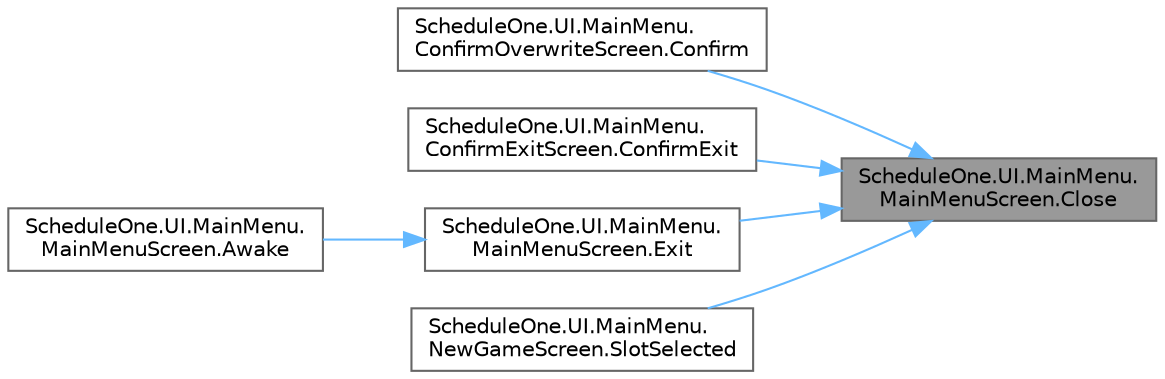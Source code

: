 digraph "ScheduleOne.UI.MainMenu.MainMenuScreen.Close"
{
 // LATEX_PDF_SIZE
  bgcolor="transparent";
  edge [fontname=Helvetica,fontsize=10,labelfontname=Helvetica,labelfontsize=10];
  node [fontname=Helvetica,fontsize=10,shape=box,height=0.2,width=0.4];
  rankdir="RL";
  Node1 [id="Node000001",label="ScheduleOne.UI.MainMenu.\lMainMenuScreen.Close",height=0.2,width=0.4,color="gray40", fillcolor="grey60", style="filled", fontcolor="black",tooltip=" "];
  Node1 -> Node2 [id="edge1_Node000001_Node000002",dir="back",color="steelblue1",style="solid",tooltip=" "];
  Node2 [id="Node000002",label="ScheduleOne.UI.MainMenu.\lConfirmOverwriteScreen.Confirm",height=0.2,width=0.4,color="grey40", fillcolor="white", style="filled",URL="$class_schedule_one_1_1_u_i_1_1_main_menu_1_1_confirm_overwrite_screen.html#a55691d273d70133734c0d309cf7187b6",tooltip=" "];
  Node1 -> Node3 [id="edge2_Node000001_Node000003",dir="back",color="steelblue1",style="solid",tooltip=" "];
  Node3 [id="Node000003",label="ScheduleOne.UI.MainMenu.\lConfirmExitScreen.ConfirmExit",height=0.2,width=0.4,color="grey40", fillcolor="white", style="filled",URL="$class_schedule_one_1_1_u_i_1_1_main_menu_1_1_confirm_exit_screen.html#aed0fefa500fb6bacdcb0ab3f32b95f94",tooltip=" "];
  Node1 -> Node4 [id="edge3_Node000001_Node000004",dir="back",color="steelblue1",style="solid",tooltip=" "];
  Node4 [id="Node000004",label="ScheduleOne.UI.MainMenu.\lMainMenuScreen.Exit",height=0.2,width=0.4,color="grey40", fillcolor="white", style="filled",URL="$class_schedule_one_1_1_u_i_1_1_main_menu_1_1_main_menu_screen.html#a93424d1149762e1d9ceab7281cb87995",tooltip=" "];
  Node4 -> Node5 [id="edge4_Node000004_Node000005",dir="back",color="steelblue1",style="solid",tooltip=" "];
  Node5 [id="Node000005",label="ScheduleOne.UI.MainMenu.\lMainMenuScreen.Awake",height=0.2,width=0.4,color="grey40", fillcolor="white", style="filled",URL="$class_schedule_one_1_1_u_i_1_1_main_menu_1_1_main_menu_screen.html#a4ae0d8f7146143add5120dfb69ba0684",tooltip=" "];
  Node1 -> Node6 [id="edge5_Node000001_Node000006",dir="back",color="steelblue1",style="solid",tooltip=" "];
  Node6 [id="Node000006",label="ScheduleOne.UI.MainMenu.\lNewGameScreen.SlotSelected",height=0.2,width=0.4,color="grey40", fillcolor="white", style="filled",URL="$class_schedule_one_1_1_u_i_1_1_main_menu_1_1_new_game_screen.html#afb0b4816d3e8cff42d5ff9bb9510fb94",tooltip=" "];
}
